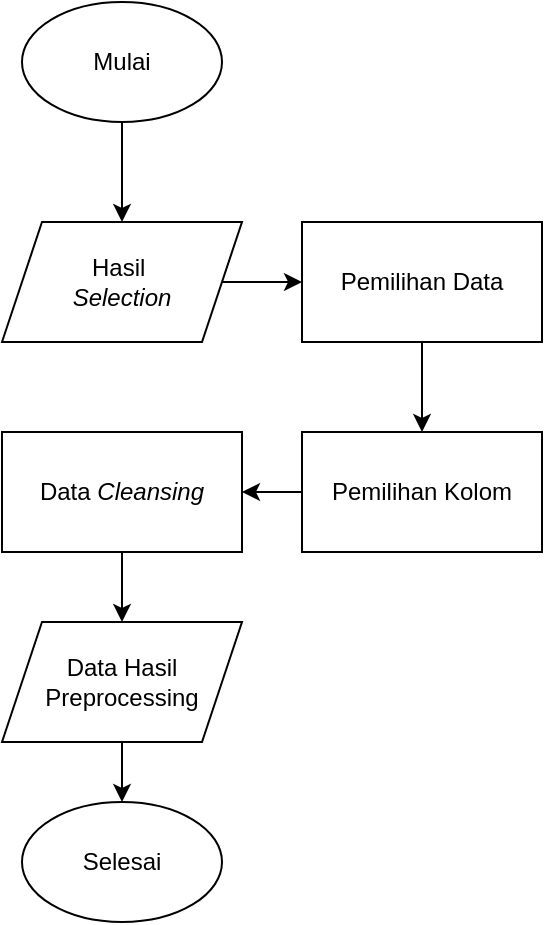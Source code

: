 <mxfile version="27.0.2">
  <diagram name="Page-1" id="fJQKvYSDg5BPfoZSww_d">
    <mxGraphModel dx="872" dy="529" grid="1" gridSize="10" guides="1" tooltips="1" connect="1" arrows="1" fold="1" page="1" pageScale="1" pageWidth="827" pageHeight="1169" math="0" shadow="0">
      <root>
        <mxCell id="0" />
        <mxCell id="1" parent="0" />
        <mxCell id="E9fjUXzIlTnjdSZBnWGk-3" style="edgeStyle=orthogonalEdgeStyle;rounded=0;orthogonalLoop=1;jettySize=auto;html=1;" parent="1" source="E9fjUXzIlTnjdSZBnWGk-1" target="E9fjUXzIlTnjdSZBnWGk-2" edge="1">
          <mxGeometry relative="1" as="geometry" />
        </mxCell>
        <mxCell id="E9fjUXzIlTnjdSZBnWGk-1" value="Mulai" style="ellipse;whiteSpace=wrap;html=1;" parent="1" vertex="1">
          <mxGeometry x="390" y="370" width="100" height="60" as="geometry" />
        </mxCell>
        <mxCell id="PCQx2unIqNX6sadH4Wpf-4" value="" style="edgeStyle=orthogonalEdgeStyle;rounded=0;orthogonalLoop=1;jettySize=auto;html=1;" edge="1" parent="1" source="E9fjUXzIlTnjdSZBnWGk-2" target="E9fjUXzIlTnjdSZBnWGk-4">
          <mxGeometry relative="1" as="geometry" />
        </mxCell>
        <mxCell id="E9fjUXzIlTnjdSZBnWGk-2" value="Hasil&amp;nbsp;&lt;div&gt;&lt;i&gt;Selection&lt;/i&gt;&lt;/div&gt;" style="shape=parallelogram;perimeter=parallelogramPerimeter;whiteSpace=wrap;html=1;fixedSize=1;" parent="1" vertex="1">
          <mxGeometry x="380" y="480" width="120" height="60" as="geometry" />
        </mxCell>
        <mxCell id="PCQx2unIqNX6sadH4Wpf-5" value="" style="edgeStyle=orthogonalEdgeStyle;rounded=0;orthogonalLoop=1;jettySize=auto;html=1;" edge="1" parent="1" source="E9fjUXzIlTnjdSZBnWGk-4" target="PCQx2unIqNX6sadH4Wpf-2">
          <mxGeometry relative="1" as="geometry" />
        </mxCell>
        <mxCell id="E9fjUXzIlTnjdSZBnWGk-4" value="Pemilihan Data" style="rounded=0;whiteSpace=wrap;html=1;" parent="1" vertex="1">
          <mxGeometry x="530" y="480" width="120" height="60" as="geometry" />
        </mxCell>
        <mxCell id="1FRVjqquabhI7JJIOLVD-2" value="" style="edgeStyle=orthogonalEdgeStyle;rounded=0;orthogonalLoop=1;jettySize=auto;html=1;" parent="1" source="E9fjUXzIlTnjdSZBnWGk-17" target="E9fjUXzIlTnjdSZBnWGk-19" edge="1">
          <mxGeometry relative="1" as="geometry" />
        </mxCell>
        <mxCell id="E9fjUXzIlTnjdSZBnWGk-17" value="Data Hasil&lt;div&gt;Preprocessing&lt;/div&gt;" style="shape=parallelogram;perimeter=parallelogramPerimeter;whiteSpace=wrap;html=1;fixedSize=1;" parent="1" vertex="1">
          <mxGeometry x="380" y="680" width="120" height="60" as="geometry" />
        </mxCell>
        <mxCell id="E9fjUXzIlTnjdSZBnWGk-19" value="Selesai" style="ellipse;whiteSpace=wrap;html=1;" parent="1" vertex="1">
          <mxGeometry x="390" y="770" width="100" height="60" as="geometry" />
        </mxCell>
        <mxCell id="PCQx2unIqNX6sadH4Wpf-7" value="" style="edgeStyle=orthogonalEdgeStyle;rounded=0;orthogonalLoop=1;jettySize=auto;html=1;" edge="1" parent="1" source="PCQx2unIqNX6sadH4Wpf-2" target="PCQx2unIqNX6sadH4Wpf-6">
          <mxGeometry relative="1" as="geometry" />
        </mxCell>
        <mxCell id="PCQx2unIqNX6sadH4Wpf-2" value="Pemilihan Kolom" style="rounded=0;whiteSpace=wrap;html=1;" vertex="1" parent="1">
          <mxGeometry x="530" y="585" width="120" height="60" as="geometry" />
        </mxCell>
        <mxCell id="PCQx2unIqNX6sadH4Wpf-8" value="" style="edgeStyle=orthogonalEdgeStyle;rounded=0;orthogonalLoop=1;jettySize=auto;html=1;" edge="1" parent="1" source="PCQx2unIqNX6sadH4Wpf-6" target="E9fjUXzIlTnjdSZBnWGk-17">
          <mxGeometry relative="1" as="geometry" />
        </mxCell>
        <mxCell id="PCQx2unIqNX6sadH4Wpf-6" value="Data &lt;i&gt;Cleansing&lt;/i&gt;" style="rounded=0;whiteSpace=wrap;html=1;" vertex="1" parent="1">
          <mxGeometry x="380" y="585" width="120" height="60" as="geometry" />
        </mxCell>
      </root>
    </mxGraphModel>
  </diagram>
</mxfile>
